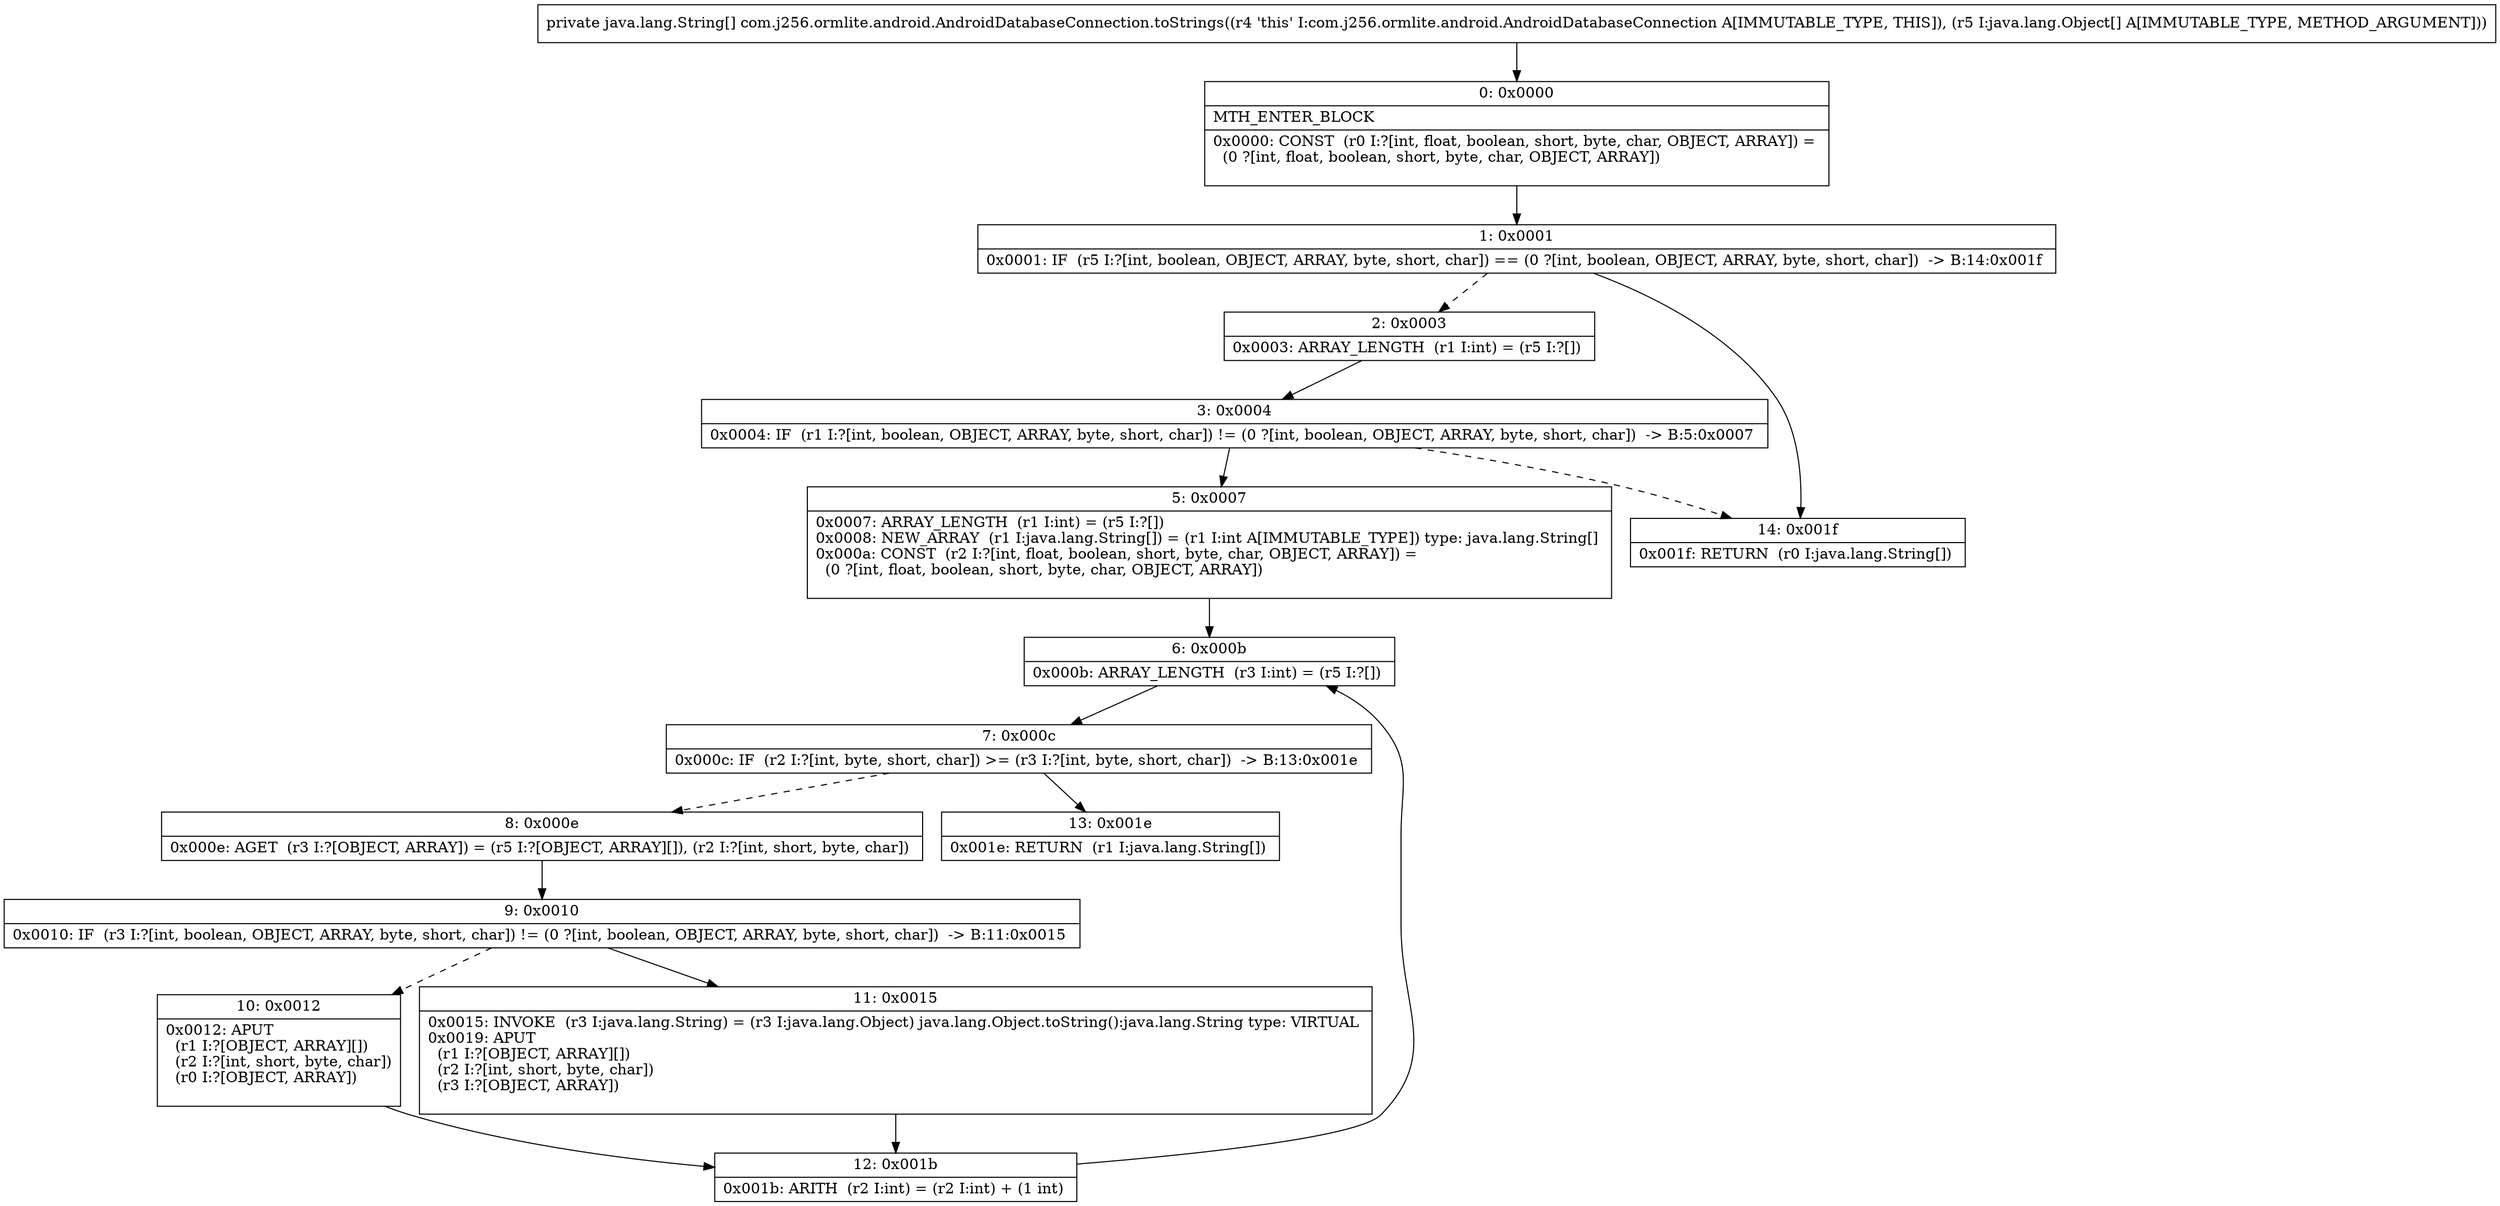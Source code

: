 digraph "CFG forcom.j256.ormlite.android.AndroidDatabaseConnection.toStrings([Ljava\/lang\/Object;)[Ljava\/lang\/String;" {
Node_0 [shape=record,label="{0\:\ 0x0000|MTH_ENTER_BLOCK\l|0x0000: CONST  (r0 I:?[int, float, boolean, short, byte, char, OBJECT, ARRAY]) = \l  (0 ?[int, float, boolean, short, byte, char, OBJECT, ARRAY])\l \l}"];
Node_1 [shape=record,label="{1\:\ 0x0001|0x0001: IF  (r5 I:?[int, boolean, OBJECT, ARRAY, byte, short, char]) == (0 ?[int, boolean, OBJECT, ARRAY, byte, short, char])  \-\> B:14:0x001f \l}"];
Node_2 [shape=record,label="{2\:\ 0x0003|0x0003: ARRAY_LENGTH  (r1 I:int) = (r5 I:?[]) \l}"];
Node_3 [shape=record,label="{3\:\ 0x0004|0x0004: IF  (r1 I:?[int, boolean, OBJECT, ARRAY, byte, short, char]) != (0 ?[int, boolean, OBJECT, ARRAY, byte, short, char])  \-\> B:5:0x0007 \l}"];
Node_5 [shape=record,label="{5\:\ 0x0007|0x0007: ARRAY_LENGTH  (r1 I:int) = (r5 I:?[]) \l0x0008: NEW_ARRAY  (r1 I:java.lang.String[]) = (r1 I:int A[IMMUTABLE_TYPE]) type: java.lang.String[] \l0x000a: CONST  (r2 I:?[int, float, boolean, short, byte, char, OBJECT, ARRAY]) = \l  (0 ?[int, float, boolean, short, byte, char, OBJECT, ARRAY])\l \l}"];
Node_6 [shape=record,label="{6\:\ 0x000b|0x000b: ARRAY_LENGTH  (r3 I:int) = (r5 I:?[]) \l}"];
Node_7 [shape=record,label="{7\:\ 0x000c|0x000c: IF  (r2 I:?[int, byte, short, char]) \>= (r3 I:?[int, byte, short, char])  \-\> B:13:0x001e \l}"];
Node_8 [shape=record,label="{8\:\ 0x000e|0x000e: AGET  (r3 I:?[OBJECT, ARRAY]) = (r5 I:?[OBJECT, ARRAY][]), (r2 I:?[int, short, byte, char]) \l}"];
Node_9 [shape=record,label="{9\:\ 0x0010|0x0010: IF  (r3 I:?[int, boolean, OBJECT, ARRAY, byte, short, char]) != (0 ?[int, boolean, OBJECT, ARRAY, byte, short, char])  \-\> B:11:0x0015 \l}"];
Node_10 [shape=record,label="{10\:\ 0x0012|0x0012: APUT  \l  (r1 I:?[OBJECT, ARRAY][])\l  (r2 I:?[int, short, byte, char])\l  (r0 I:?[OBJECT, ARRAY])\l \l}"];
Node_11 [shape=record,label="{11\:\ 0x0015|0x0015: INVOKE  (r3 I:java.lang.String) = (r3 I:java.lang.Object) java.lang.Object.toString():java.lang.String type: VIRTUAL \l0x0019: APUT  \l  (r1 I:?[OBJECT, ARRAY][])\l  (r2 I:?[int, short, byte, char])\l  (r3 I:?[OBJECT, ARRAY])\l \l}"];
Node_12 [shape=record,label="{12\:\ 0x001b|0x001b: ARITH  (r2 I:int) = (r2 I:int) + (1 int) \l}"];
Node_13 [shape=record,label="{13\:\ 0x001e|0x001e: RETURN  (r1 I:java.lang.String[]) \l}"];
Node_14 [shape=record,label="{14\:\ 0x001f|0x001f: RETURN  (r0 I:java.lang.String[]) \l}"];
MethodNode[shape=record,label="{private java.lang.String[] com.j256.ormlite.android.AndroidDatabaseConnection.toStrings((r4 'this' I:com.j256.ormlite.android.AndroidDatabaseConnection A[IMMUTABLE_TYPE, THIS]), (r5 I:java.lang.Object[] A[IMMUTABLE_TYPE, METHOD_ARGUMENT])) }"];
MethodNode -> Node_0;
Node_0 -> Node_1;
Node_1 -> Node_2[style=dashed];
Node_1 -> Node_14;
Node_2 -> Node_3;
Node_3 -> Node_5;
Node_3 -> Node_14[style=dashed];
Node_5 -> Node_6;
Node_6 -> Node_7;
Node_7 -> Node_8[style=dashed];
Node_7 -> Node_13;
Node_8 -> Node_9;
Node_9 -> Node_10[style=dashed];
Node_9 -> Node_11;
Node_10 -> Node_12;
Node_11 -> Node_12;
Node_12 -> Node_6;
}

